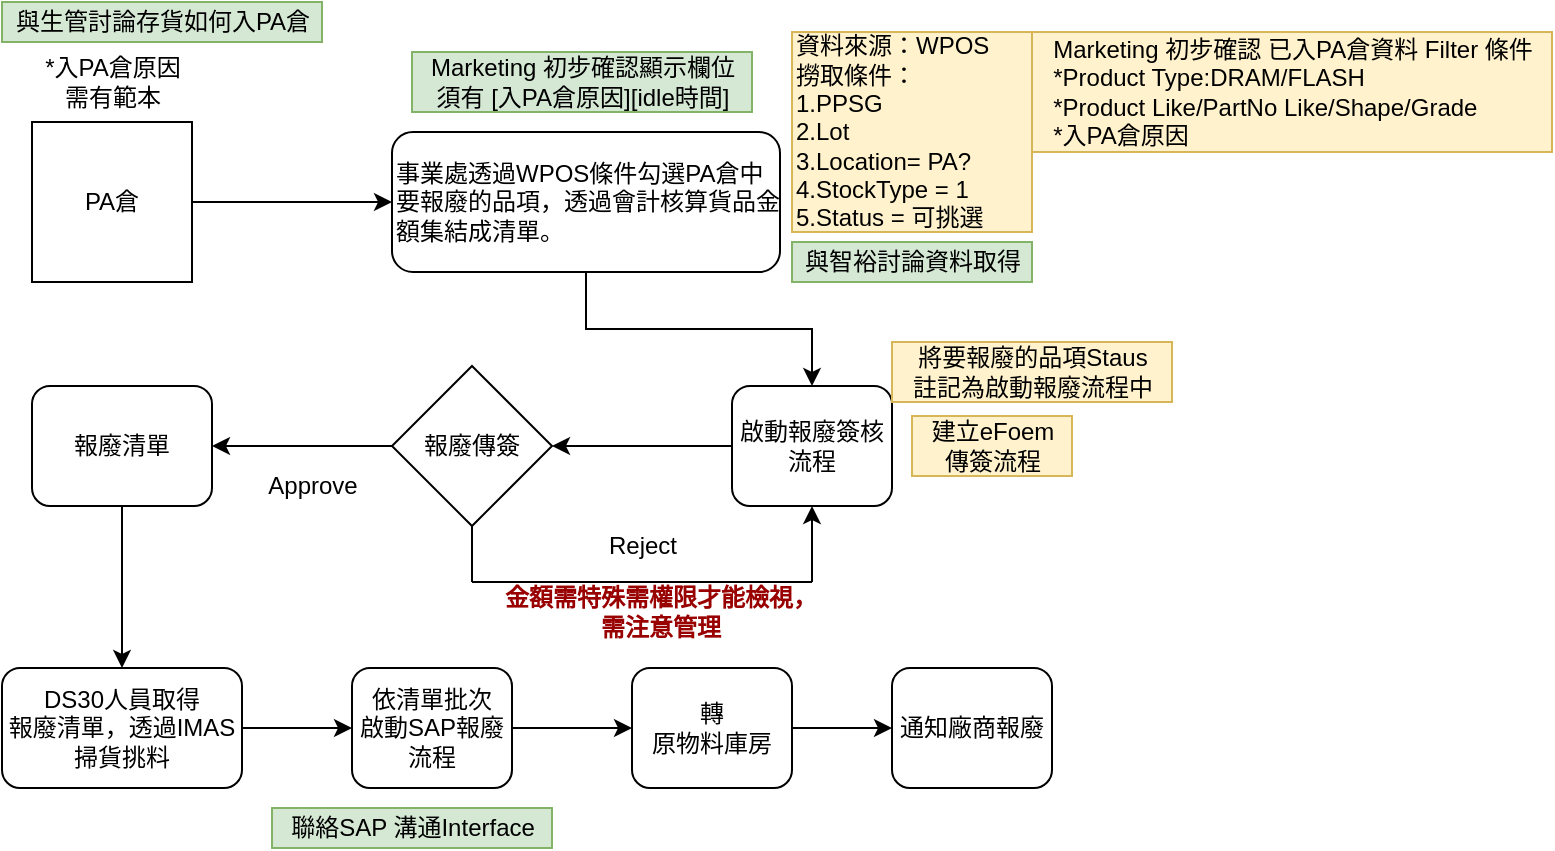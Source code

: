 <mxfile version="14.2.9" type="github">
  <diagram id="eHl3Pnx0dC-pPQDBPnPY" name="Page-1">
    <mxGraphModel dx="813" dy="454" grid="1" gridSize="10" guides="1" tooltips="1" connect="1" arrows="1" fold="1" page="1" pageScale="1" pageWidth="827" pageHeight="1169" math="0" shadow="0">
      <root>
        <mxCell id="0" />
        <mxCell id="1" parent="0" />
        <mxCell id="GB96E8nmfk6Ky5J-cWhC-1" value="事業處透過WPOS條件勾選PA倉中要報廢的品項，透過會計核算貨品金額集結成清單。" style="rounded=1;whiteSpace=wrap;html=1;align=left;" parent="1" vertex="1">
          <mxGeometry x="200" y="285" width="194" height="70" as="geometry" />
        </mxCell>
        <mxCell id="GB96E8nmfk6Ky5J-cWhC-35" style="edgeStyle=orthogonalEdgeStyle;rounded=0;orthogonalLoop=1;jettySize=auto;html=1;entryX=0;entryY=0.5;entryDx=0;entryDy=0;" parent="1" source="GB96E8nmfk6Ky5J-cWhC-2" target="GB96E8nmfk6Ky5J-cWhC-34" edge="1">
          <mxGeometry relative="1" as="geometry" />
        </mxCell>
        <mxCell id="GB96E8nmfk6Ky5J-cWhC-2" value="DS30人員取得&lt;br&gt;報廢清單，透過IMAS掃貨挑料" style="rounded=1;whiteSpace=wrap;html=1;" parent="1" vertex="1">
          <mxGeometry x="5" y="553" width="120" height="60" as="geometry" />
        </mxCell>
        <mxCell id="GB96E8nmfk6Ky5J-cWhC-10" style="edgeStyle=orthogonalEdgeStyle;rounded=0;orthogonalLoop=1;jettySize=auto;html=1;entryX=0;entryY=0.5;entryDx=0;entryDy=0;" parent="1" source="GB96E8nmfk6Ky5J-cWhC-3" target="GB96E8nmfk6Ky5J-cWhC-4" edge="1">
          <mxGeometry relative="1" as="geometry" />
        </mxCell>
        <mxCell id="GB96E8nmfk6Ky5J-cWhC-3" value="轉&lt;br&gt;原物料庫房" style="rounded=1;whiteSpace=wrap;html=1;" parent="1" vertex="1">
          <mxGeometry x="320" y="553" width="80" height="60" as="geometry" />
        </mxCell>
        <mxCell id="GB96E8nmfk6Ky5J-cWhC-4" value="通知廠商報廢" style="rounded=1;whiteSpace=wrap;html=1;" parent="1" vertex="1">
          <mxGeometry x="450" y="553" width="80" height="60" as="geometry" />
        </mxCell>
        <mxCell id="GB96E8nmfk6Ky5J-cWhC-22" style="edgeStyle=orthogonalEdgeStyle;rounded=0;orthogonalLoop=1;jettySize=auto;html=1;entryX=0.5;entryY=0;entryDx=0;entryDy=0;exitX=0.5;exitY=1;exitDx=0;exitDy=0;" parent="1" source="GB96E8nmfk6Ky5J-cWhC-1" target="GB96E8nmfk6Ky5J-cWhC-19" edge="1">
          <mxGeometry relative="1" as="geometry">
            <mxPoint x="410" y="360" as="sourcePoint" />
          </mxGeometry>
        </mxCell>
        <mxCell id="GB96E8nmfk6Ky5J-cWhC-65" style="edgeStyle=orthogonalEdgeStyle;rounded=0;orthogonalLoop=1;jettySize=auto;html=1;entryX=1;entryY=0.5;entryDx=0;entryDy=0;" parent="1" source="GB96E8nmfk6Ky5J-cWhC-19" target="GB96E8nmfk6Ky5J-cWhC-64" edge="1">
          <mxGeometry relative="1" as="geometry" />
        </mxCell>
        <mxCell id="GB96E8nmfk6Ky5J-cWhC-19" value="啟動報廢簽核流程" style="rounded=1;whiteSpace=wrap;html=1;" parent="1" vertex="1">
          <mxGeometry x="370" y="412" width="80" height="60" as="geometry" />
        </mxCell>
        <mxCell id="GB96E8nmfk6Ky5J-cWhC-36" style="edgeStyle=orthogonalEdgeStyle;rounded=0;orthogonalLoop=1;jettySize=auto;html=1;entryX=0;entryY=0.5;entryDx=0;entryDy=0;" parent="1" source="GB96E8nmfk6Ky5J-cWhC-34" target="GB96E8nmfk6Ky5J-cWhC-3" edge="1">
          <mxGeometry relative="1" as="geometry" />
        </mxCell>
        <mxCell id="GB96E8nmfk6Ky5J-cWhC-34" value="依清單批次&lt;br&gt;啟動SAP報廢流程" style="rounded=1;whiteSpace=wrap;html=1;" parent="1" vertex="1">
          <mxGeometry x="180" y="553" width="80" height="60" as="geometry" />
        </mxCell>
        <mxCell id="GB96E8nmfk6Ky5J-cWhC-49" style="edgeStyle=orthogonalEdgeStyle;rounded=0;orthogonalLoop=1;jettySize=auto;html=1;" parent="1" source="GB96E8nmfk6Ky5J-cWhC-37" target="GB96E8nmfk6Ky5J-cWhC-2" edge="1">
          <mxGeometry relative="1" as="geometry" />
        </mxCell>
        <mxCell id="GB96E8nmfk6Ky5J-cWhC-37" value="報廢清單" style="rounded=1;whiteSpace=wrap;html=1;" parent="1" vertex="1">
          <mxGeometry x="20" y="412" width="90" height="60" as="geometry" />
        </mxCell>
        <mxCell id="GB96E8nmfk6Ky5J-cWhC-41" value="資料來源：WPOS&amp;nbsp;&lt;br&gt;撈取條件：&lt;br&gt;1.PPSG &lt;br&gt;2.Lot &lt;br&gt;3.Location= PA?&lt;br&gt;4.StockType = 1&amp;nbsp;&lt;br&gt;5.Status = 可挑選" style="text;html=1;align=left;verticalAlign=middle;resizable=0;points=[];autosize=1;fillColor=#fff2cc;strokeColor=#d6b656;" parent="1" vertex="1">
          <mxGeometry x="400" y="235" width="120" height="100" as="geometry" />
        </mxCell>
        <mxCell id="GB96E8nmfk6Ky5J-cWhC-43" value="聯絡SAP 溝通Interface" style="text;html=1;align=center;verticalAlign=middle;resizable=0;points=[];autosize=1;fillColor=#d5e8d4;strokeColor=#82b366;" parent="1" vertex="1">
          <mxGeometry x="140" y="623" width="140" height="20" as="geometry" />
        </mxCell>
        <mxCell id="GB96E8nmfk6Ky5J-cWhC-44" value="Marketing 初步確認顯示欄位&lt;br&gt;須有 [入PA倉原因][idle時間]" style="text;html=1;align=center;verticalAlign=middle;resizable=0;points=[];autosize=1;fillColor=#d5e8d4;strokeColor=#82b366;" parent="1" vertex="1">
          <mxGeometry x="210" y="245" width="170" height="30" as="geometry" />
        </mxCell>
        <mxCell id="GB96E8nmfk6Ky5J-cWhC-45" value="與智裕討論資料取得" style="text;html=1;align=center;verticalAlign=middle;resizable=0;points=[];autosize=1;fillColor=#d5e8d4;strokeColor=#82b366;" parent="1" vertex="1">
          <mxGeometry x="400" y="340" width="120" height="20" as="geometry" />
        </mxCell>
        <mxCell id="GB96E8nmfk6Ky5J-cWhC-63" value="將要報廢的品項Staus&lt;br&gt;註記為啟動報廢流程中" style="text;html=1;align=center;verticalAlign=middle;resizable=0;points=[];autosize=1;fillColor=#fff2cc;strokeColor=#d6b656;" parent="1" vertex="1">
          <mxGeometry x="450" y="390" width="140" height="30" as="geometry" />
        </mxCell>
        <mxCell id="GB96E8nmfk6Ky5J-cWhC-66" style="edgeStyle=orthogonalEdgeStyle;rounded=0;orthogonalLoop=1;jettySize=auto;html=1;entryX=1;entryY=0.5;entryDx=0;entryDy=0;" parent="1" source="GB96E8nmfk6Ky5J-cWhC-64" target="GB96E8nmfk6Ky5J-cWhC-37" edge="1">
          <mxGeometry relative="1" as="geometry" />
        </mxCell>
        <mxCell id="GB96E8nmfk6Ky5J-cWhC-64" value="報廢傳簽" style="rhombus;whiteSpace=wrap;html=1;" parent="1" vertex="1">
          <mxGeometry x="200" y="402" width="80" height="80" as="geometry" />
        </mxCell>
        <mxCell id="GB96E8nmfk6Ky5J-cWhC-71" value="" style="endArrow=none;html=1;" parent="1" edge="1">
          <mxGeometry width="50" height="50" relative="1" as="geometry">
            <mxPoint x="240" y="510" as="sourcePoint" />
            <mxPoint x="410" y="510" as="targetPoint" />
          </mxGeometry>
        </mxCell>
        <mxCell id="GB96E8nmfk6Ky5J-cWhC-72" value="" style="endArrow=none;html=1;entryX=0.5;entryY=1;entryDx=0;entryDy=0;" parent="1" target="GB96E8nmfk6Ky5J-cWhC-64" edge="1">
          <mxGeometry width="50" height="50" relative="1" as="geometry">
            <mxPoint x="240" y="510" as="sourcePoint" />
            <mxPoint x="240" y="470" as="targetPoint" />
          </mxGeometry>
        </mxCell>
        <mxCell id="GB96E8nmfk6Ky5J-cWhC-73" value="" style="endArrow=classic;html=1;entryX=0.5;entryY=1;entryDx=0;entryDy=0;" parent="1" target="GB96E8nmfk6Ky5J-cWhC-19" edge="1">
          <mxGeometry width="50" height="50" relative="1" as="geometry">
            <mxPoint x="410" y="510" as="sourcePoint" />
            <mxPoint x="480" y="490" as="targetPoint" />
          </mxGeometry>
        </mxCell>
        <mxCell id="GB96E8nmfk6Ky5J-cWhC-74" value="Approve" style="text;html=1;align=center;verticalAlign=middle;resizable=0;points=[];autosize=1;" parent="1" vertex="1">
          <mxGeometry x="130" y="452" width="60" height="20" as="geometry" />
        </mxCell>
        <mxCell id="GB96E8nmfk6Ky5J-cWhC-75" value="Reject" style="text;html=1;align=center;verticalAlign=middle;resizable=0;points=[];autosize=1;" parent="1" vertex="1">
          <mxGeometry x="300" y="482" width="50" height="20" as="geometry" />
        </mxCell>
        <mxCell id="GB96E8nmfk6Ky5J-cWhC-76" value="&lt;font color=&quot;#990000&quot;&gt;金額需特殊需權限才能檢視，&lt;br&gt;需注意管理&lt;/font&gt;" style="text;html=1;align=center;verticalAlign=middle;resizable=0;points=[];autosize=1;fontStyle=1" parent="1" vertex="1">
          <mxGeometry x="249" y="510" width="170" height="30" as="geometry" />
        </mxCell>
        <mxCell id="GB96E8nmfk6Ky5J-cWhC-79" style="edgeStyle=orthogonalEdgeStyle;rounded=0;orthogonalLoop=1;jettySize=auto;html=1;" parent="1" source="GB96E8nmfk6Ky5J-cWhC-77" target="GB96E8nmfk6Ky5J-cWhC-1" edge="1">
          <mxGeometry relative="1" as="geometry" />
        </mxCell>
        <mxCell id="GB96E8nmfk6Ky5J-cWhC-77" value="PA倉" style="whiteSpace=wrap;html=1;aspect=fixed;" parent="1" vertex="1">
          <mxGeometry x="20" y="280" width="80" height="80" as="geometry" />
        </mxCell>
        <mxCell id="GB96E8nmfk6Ky5J-cWhC-80" value="建立eFoem&lt;br&gt;傳簽流程" style="text;html=1;align=center;verticalAlign=middle;resizable=0;points=[];autosize=1;fillColor=#fff2cc;strokeColor=#d6b656;" parent="1" vertex="1">
          <mxGeometry x="460" y="427" width="80" height="30" as="geometry" />
        </mxCell>
        <mxCell id="r-v4i6oHmTvbEhK4Sg-m-2" value="*入PA倉原因&lt;br&gt;需有範本" style="text;html=1;align=center;verticalAlign=middle;resizable=0;points=[];autosize=1;" vertex="1" parent="1">
          <mxGeometry x="20" y="245" width="80" height="30" as="geometry" />
        </mxCell>
        <mxCell id="r-v4i6oHmTvbEhK4Sg-m-3" value="Marketing 初步確認 已入PA倉資料 Filter 條件&lt;br&gt;&lt;div style=&quot;text-align: left&quot;&gt;&lt;span&gt;*Product Type:DRAM/FLASH&lt;/span&gt;&lt;/div&gt;&lt;div style=&quot;text-align: left&quot;&gt;&lt;span&gt;*Product Like/PartNo Like/Shape/Grade&lt;/span&gt;&lt;/div&gt;&lt;div style=&quot;text-align: left&quot;&gt;&lt;span&gt;*入PA倉原因&lt;/span&gt;&lt;/div&gt;" style="text;html=1;align=center;verticalAlign=middle;resizable=0;points=[];autosize=1;fillColor=#fff2cc;strokeColor=#d6b656;" vertex="1" parent="1">
          <mxGeometry x="520" y="235" width="260" height="60" as="geometry" />
        </mxCell>
        <mxCell id="r-v4i6oHmTvbEhK4Sg-m-4" value="與生管討論存貨如何入PA倉" style="text;html=1;align=center;verticalAlign=middle;resizable=0;points=[];autosize=1;fillColor=#d5e8d4;strokeColor=#82b366;" vertex="1" parent="1">
          <mxGeometry x="5" y="220" width="160" height="20" as="geometry" />
        </mxCell>
      </root>
    </mxGraphModel>
  </diagram>
</mxfile>
